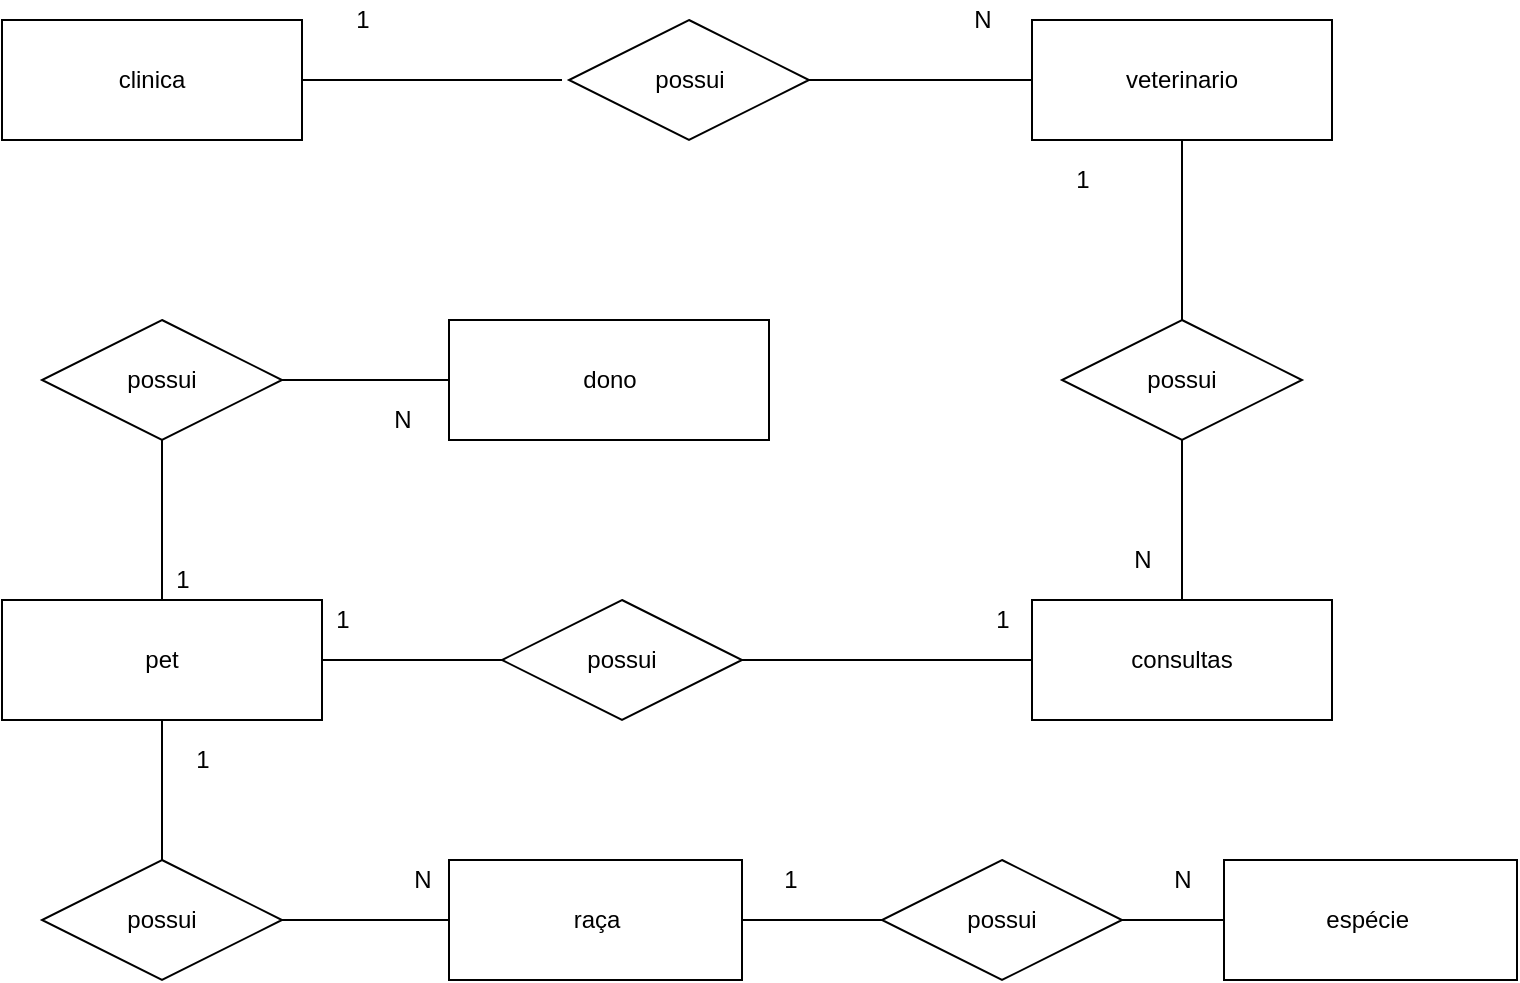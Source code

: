 <mxfile version="14.9.3" type="device"><diagram id="zExAdi7LNSFDslb2Ya9I" name="1,3-exercicio-pclinics.drawaio"><mxGraphModel dx="942" dy="582" grid="1" gridSize="10" guides="1" tooltips="1" connect="1" arrows="1" fold="1" page="1" pageScale="1" pageWidth="827" pageHeight="1169" math="0" shadow="0"><root><mxCell id="0"/><mxCell id="1" parent="0"/><mxCell id="GhKTIIG3xWaMAkJmVjPm-5" value="" style="edgeStyle=orthogonalEdgeStyle;rounded=0;orthogonalLoop=1;jettySize=auto;html=1;endArrow=none;endFill=0;" edge="1" parent="1" source="GhKTIIG3xWaMAkJmVjPm-1"><mxGeometry relative="1" as="geometry"><mxPoint x="350" y="190" as="targetPoint"/></mxGeometry></mxCell><mxCell id="GhKTIIG3xWaMAkJmVjPm-1" value="clinica" style="whiteSpace=wrap;html=1;align=center;" vertex="1" parent="1"><mxGeometry x="70" y="160" width="150" height="60" as="geometry"/></mxCell><mxCell id="GhKTIIG3xWaMAkJmVjPm-7" value="" style="edgeStyle=orthogonalEdgeStyle;rounded=0;orthogonalLoop=1;jettySize=auto;html=1;endArrow=none;endFill=0;" edge="1" parent="1" source="GhKTIIG3xWaMAkJmVjPm-2" target="GhKTIIG3xWaMAkJmVjPm-3"><mxGeometry relative="1" as="geometry"/></mxCell><mxCell id="GhKTIIG3xWaMAkJmVjPm-2" value="possui" style="shape=rhombus;perimeter=rhombusPerimeter;whiteSpace=wrap;html=1;align=center;" vertex="1" parent="1"><mxGeometry x="353.5" y="160" width="120" height="60" as="geometry"/></mxCell><mxCell id="GhKTIIG3xWaMAkJmVjPm-9" value="" style="edgeStyle=orthogonalEdgeStyle;rounded=0;orthogonalLoop=1;jettySize=auto;html=1;endArrow=none;endFill=0;" edge="1" parent="1" source="GhKTIIG3xWaMAkJmVjPm-3" target="GhKTIIG3xWaMAkJmVjPm-8"><mxGeometry relative="1" as="geometry"/></mxCell><mxCell id="GhKTIIG3xWaMAkJmVjPm-3" value="veterinario" style="whiteSpace=wrap;html=1;align=center;" vertex="1" parent="1"><mxGeometry x="585" y="160" width="150" height="60" as="geometry"/></mxCell><mxCell id="GhKTIIG3xWaMAkJmVjPm-11" value="" style="edgeStyle=orthogonalEdgeStyle;rounded=0;orthogonalLoop=1;jettySize=auto;html=1;endArrow=none;endFill=0;" edge="1" parent="1" source="GhKTIIG3xWaMAkJmVjPm-8" target="GhKTIIG3xWaMAkJmVjPm-10"><mxGeometry relative="1" as="geometry"/></mxCell><mxCell id="GhKTIIG3xWaMAkJmVjPm-8" value="possui" style="shape=rhombus;perimeter=rhombusPerimeter;whiteSpace=wrap;html=1;align=center;" vertex="1" parent="1"><mxGeometry x="600" y="310" width="120" height="60" as="geometry"/></mxCell><mxCell id="GhKTIIG3xWaMAkJmVjPm-14" value="" style="edgeStyle=orthogonalEdgeStyle;rounded=0;orthogonalLoop=1;jettySize=auto;html=1;endArrow=none;endFill=0;" edge="1" parent="1" source="GhKTIIG3xWaMAkJmVjPm-10"><mxGeometry relative="1" as="geometry"><mxPoint x="440" y="480" as="targetPoint"/></mxGeometry></mxCell><mxCell id="GhKTIIG3xWaMAkJmVjPm-10" value="consultas" style="whiteSpace=wrap;html=1;align=center;" vertex="1" parent="1"><mxGeometry x="585" y="450" width="150" height="60" as="geometry"/></mxCell><mxCell id="GhKTIIG3xWaMAkJmVjPm-17" value="" style="edgeStyle=orthogonalEdgeStyle;rounded=0;orthogonalLoop=1;jettySize=auto;html=1;endArrow=none;endFill=0;" edge="1" parent="1" source="GhKTIIG3xWaMAkJmVjPm-12" target="GhKTIIG3xWaMAkJmVjPm-16"><mxGeometry relative="1" as="geometry"/></mxCell><mxCell id="GhKTIIG3xWaMAkJmVjPm-12" value="possui" style="shape=rhombus;perimeter=rhombusPerimeter;whiteSpace=wrap;html=1;align=center;" vertex="1" parent="1"><mxGeometry x="320" y="450" width="120" height="60" as="geometry"/></mxCell><mxCell id="GhKTIIG3xWaMAkJmVjPm-19" value="" style="edgeStyle=orthogonalEdgeStyle;rounded=0;orthogonalLoop=1;jettySize=auto;html=1;endArrow=none;endFill=0;" edge="1" parent="1" source="GhKTIIG3xWaMAkJmVjPm-16" target="GhKTIIG3xWaMAkJmVjPm-18"><mxGeometry relative="1" as="geometry"/></mxCell><mxCell id="GhKTIIG3xWaMAkJmVjPm-29" value="" style="edgeStyle=orthogonalEdgeStyle;rounded=0;orthogonalLoop=1;jettySize=auto;html=1;endArrow=none;endFill=0;" edge="1" parent="1" source="GhKTIIG3xWaMAkJmVjPm-16" target="GhKTIIG3xWaMAkJmVjPm-27"><mxGeometry relative="1" as="geometry"/></mxCell><mxCell id="GhKTIIG3xWaMAkJmVjPm-16" value="pet" style="whiteSpace=wrap;html=1;align=center;" vertex="1" parent="1"><mxGeometry x="70" y="450" width="160" height="60" as="geometry"/></mxCell><mxCell id="GhKTIIG3xWaMAkJmVjPm-21" value="" style="edgeStyle=orthogonalEdgeStyle;rounded=0;orthogonalLoop=1;jettySize=auto;html=1;endArrow=none;endFill=0;" edge="1" parent="1" source="GhKTIIG3xWaMAkJmVjPm-18" target="GhKTIIG3xWaMAkJmVjPm-20"><mxGeometry relative="1" as="geometry"/></mxCell><mxCell id="GhKTIIG3xWaMAkJmVjPm-18" value="possui" style="shape=rhombus;perimeter=rhombusPerimeter;whiteSpace=wrap;html=1;align=center;" vertex="1" parent="1"><mxGeometry x="90" y="580" width="120" height="60" as="geometry"/></mxCell><mxCell id="GhKTIIG3xWaMAkJmVjPm-23" value="" style="edgeStyle=orthogonalEdgeStyle;rounded=0;orthogonalLoop=1;jettySize=auto;html=1;endArrow=none;endFill=0;" edge="1" parent="1" source="GhKTIIG3xWaMAkJmVjPm-20" target="GhKTIIG3xWaMAkJmVjPm-22"><mxGeometry relative="1" as="geometry"/></mxCell><mxCell id="GhKTIIG3xWaMAkJmVjPm-20" value="raça" style="whiteSpace=wrap;html=1;align=center;" vertex="1" parent="1"><mxGeometry x="293.5" y="580" width="146.5" height="60" as="geometry"/></mxCell><mxCell id="GhKTIIG3xWaMAkJmVjPm-26" value="" style="edgeStyle=orthogonalEdgeStyle;rounded=0;orthogonalLoop=1;jettySize=auto;html=1;endArrow=none;endFill=0;" edge="1" parent="1" source="GhKTIIG3xWaMAkJmVjPm-22" target="GhKTIIG3xWaMAkJmVjPm-25"><mxGeometry relative="1" as="geometry"/></mxCell><mxCell id="GhKTIIG3xWaMAkJmVjPm-22" value="possui" style="shape=rhombus;perimeter=rhombusPerimeter;whiteSpace=wrap;html=1;align=center;" vertex="1" parent="1"><mxGeometry x="510" y="580" width="120" height="60" as="geometry"/></mxCell><mxCell id="GhKTIIG3xWaMAkJmVjPm-25" value="espécie&amp;nbsp;" style="whiteSpace=wrap;html=1;align=center;" vertex="1" parent="1"><mxGeometry x="681" y="580" width="146.5" height="60" as="geometry"/></mxCell><mxCell id="GhKTIIG3xWaMAkJmVjPm-30" value="" style="edgeStyle=orthogonalEdgeStyle;rounded=0;orthogonalLoop=1;jettySize=auto;html=1;endArrow=none;endFill=0;" edge="1" parent="1" source="GhKTIIG3xWaMAkJmVjPm-27" target="GhKTIIG3xWaMAkJmVjPm-28"><mxGeometry relative="1" as="geometry"/></mxCell><mxCell id="GhKTIIG3xWaMAkJmVjPm-27" value="possui" style="shape=rhombus;perimeter=rhombusPerimeter;whiteSpace=wrap;html=1;align=center;" vertex="1" parent="1"><mxGeometry x="90" y="310" width="120" height="60" as="geometry"/></mxCell><mxCell id="GhKTIIG3xWaMAkJmVjPm-28" value="dono" style="whiteSpace=wrap;html=1;align=center;" vertex="1" parent="1"><mxGeometry x="293.5" y="310" width="160" height="60" as="geometry"/></mxCell><mxCell id="GhKTIIG3xWaMAkJmVjPm-31" value="1" style="text;html=1;align=center;verticalAlign=middle;resizable=0;points=[];autosize=1;strokeColor=none;" vertex="1" parent="1"><mxGeometry x="240" y="150" width="20" height="20" as="geometry"/></mxCell><mxCell id="GhKTIIG3xWaMAkJmVjPm-32" value="N" style="text;html=1;align=center;verticalAlign=middle;resizable=0;points=[];autosize=1;strokeColor=none;" vertex="1" parent="1"><mxGeometry x="550" y="150" width="20" height="20" as="geometry"/></mxCell><mxCell id="GhKTIIG3xWaMAkJmVjPm-33" value="1" style="text;html=1;align=center;verticalAlign=middle;resizable=0;points=[];autosize=1;strokeColor=none;" vertex="1" parent="1"><mxGeometry x="600" y="230" width="20" height="20" as="geometry"/></mxCell><mxCell id="GhKTIIG3xWaMAkJmVjPm-34" value="N" style="text;html=1;align=center;verticalAlign=middle;resizable=0;points=[];autosize=1;strokeColor=none;" vertex="1" parent="1"><mxGeometry x="630" y="420" width="20" height="20" as="geometry"/></mxCell><mxCell id="GhKTIIG3xWaMAkJmVjPm-35" value="1" style="text;html=1;align=center;verticalAlign=middle;resizable=0;points=[];autosize=1;strokeColor=none;" vertex="1" parent="1"><mxGeometry x="560" y="450" width="20" height="20" as="geometry"/></mxCell><mxCell id="GhKTIIG3xWaMAkJmVjPm-36" value="1" style="text;html=1;align=center;verticalAlign=middle;resizable=0;points=[];autosize=1;strokeColor=none;" vertex="1" parent="1"><mxGeometry x="230" y="450" width="20" height="20" as="geometry"/></mxCell><mxCell id="GhKTIIG3xWaMAkJmVjPm-37" value="N" style="text;html=1;align=center;verticalAlign=middle;resizable=0;points=[];autosize=1;strokeColor=none;" vertex="1" parent="1"><mxGeometry x="260" y="350" width="20" height="20" as="geometry"/></mxCell><mxCell id="GhKTIIG3xWaMAkJmVjPm-38" value="1" style="text;html=1;align=center;verticalAlign=middle;resizable=0;points=[];autosize=1;strokeColor=none;" vertex="1" parent="1"><mxGeometry x="150" y="430" width="20" height="20" as="geometry"/></mxCell><mxCell id="GhKTIIG3xWaMAkJmVjPm-39" value="1" style="text;html=1;align=center;verticalAlign=middle;resizable=0;points=[];autosize=1;strokeColor=none;" vertex="1" parent="1"><mxGeometry x="160" y="520" width="20" height="20" as="geometry"/></mxCell><mxCell id="GhKTIIG3xWaMAkJmVjPm-40" value="N" style="text;html=1;align=center;verticalAlign=middle;resizable=0;points=[];autosize=1;strokeColor=none;" vertex="1" parent="1"><mxGeometry x="270" y="580" width="20" height="20" as="geometry"/></mxCell><mxCell id="GhKTIIG3xWaMAkJmVjPm-41" value="1" style="text;html=1;align=center;verticalAlign=middle;resizable=0;points=[];autosize=1;strokeColor=none;" vertex="1" parent="1"><mxGeometry x="453.5" y="580" width="20" height="20" as="geometry"/></mxCell><mxCell id="GhKTIIG3xWaMAkJmVjPm-42" value="N" style="text;html=1;align=center;verticalAlign=middle;resizable=0;points=[];autosize=1;strokeColor=none;" vertex="1" parent="1"><mxGeometry x="650" y="580" width="20" height="20" as="geometry"/></mxCell></root></mxGraphModel></diagram></mxfile>